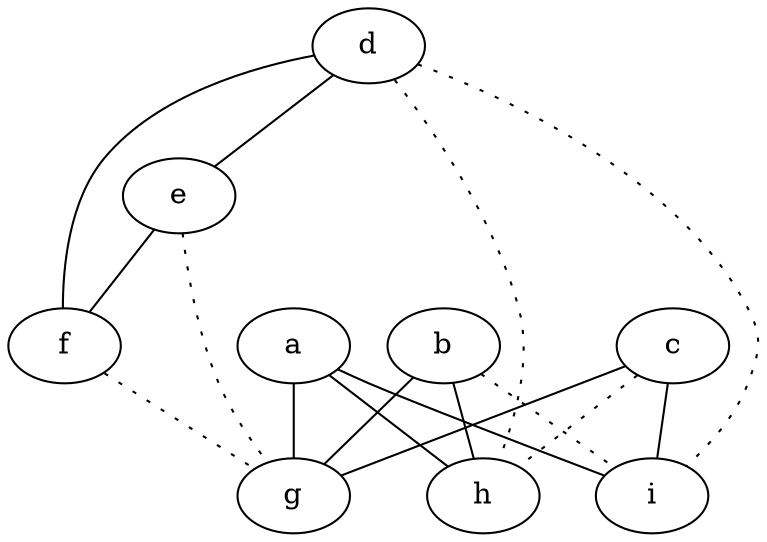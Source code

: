graph {
a -- g;
a -- h;
a -- i;
b -- g;
b -- h;
b -- i [style=dotted];
c -- g;
c -- h [style=dotted];
c -- i;
d -- e;
d -- f;
d -- h [style=dotted];
d -- i [style=dotted];
e -- f;
e -- g [style=dotted];
f -- g [style=dotted];
}
